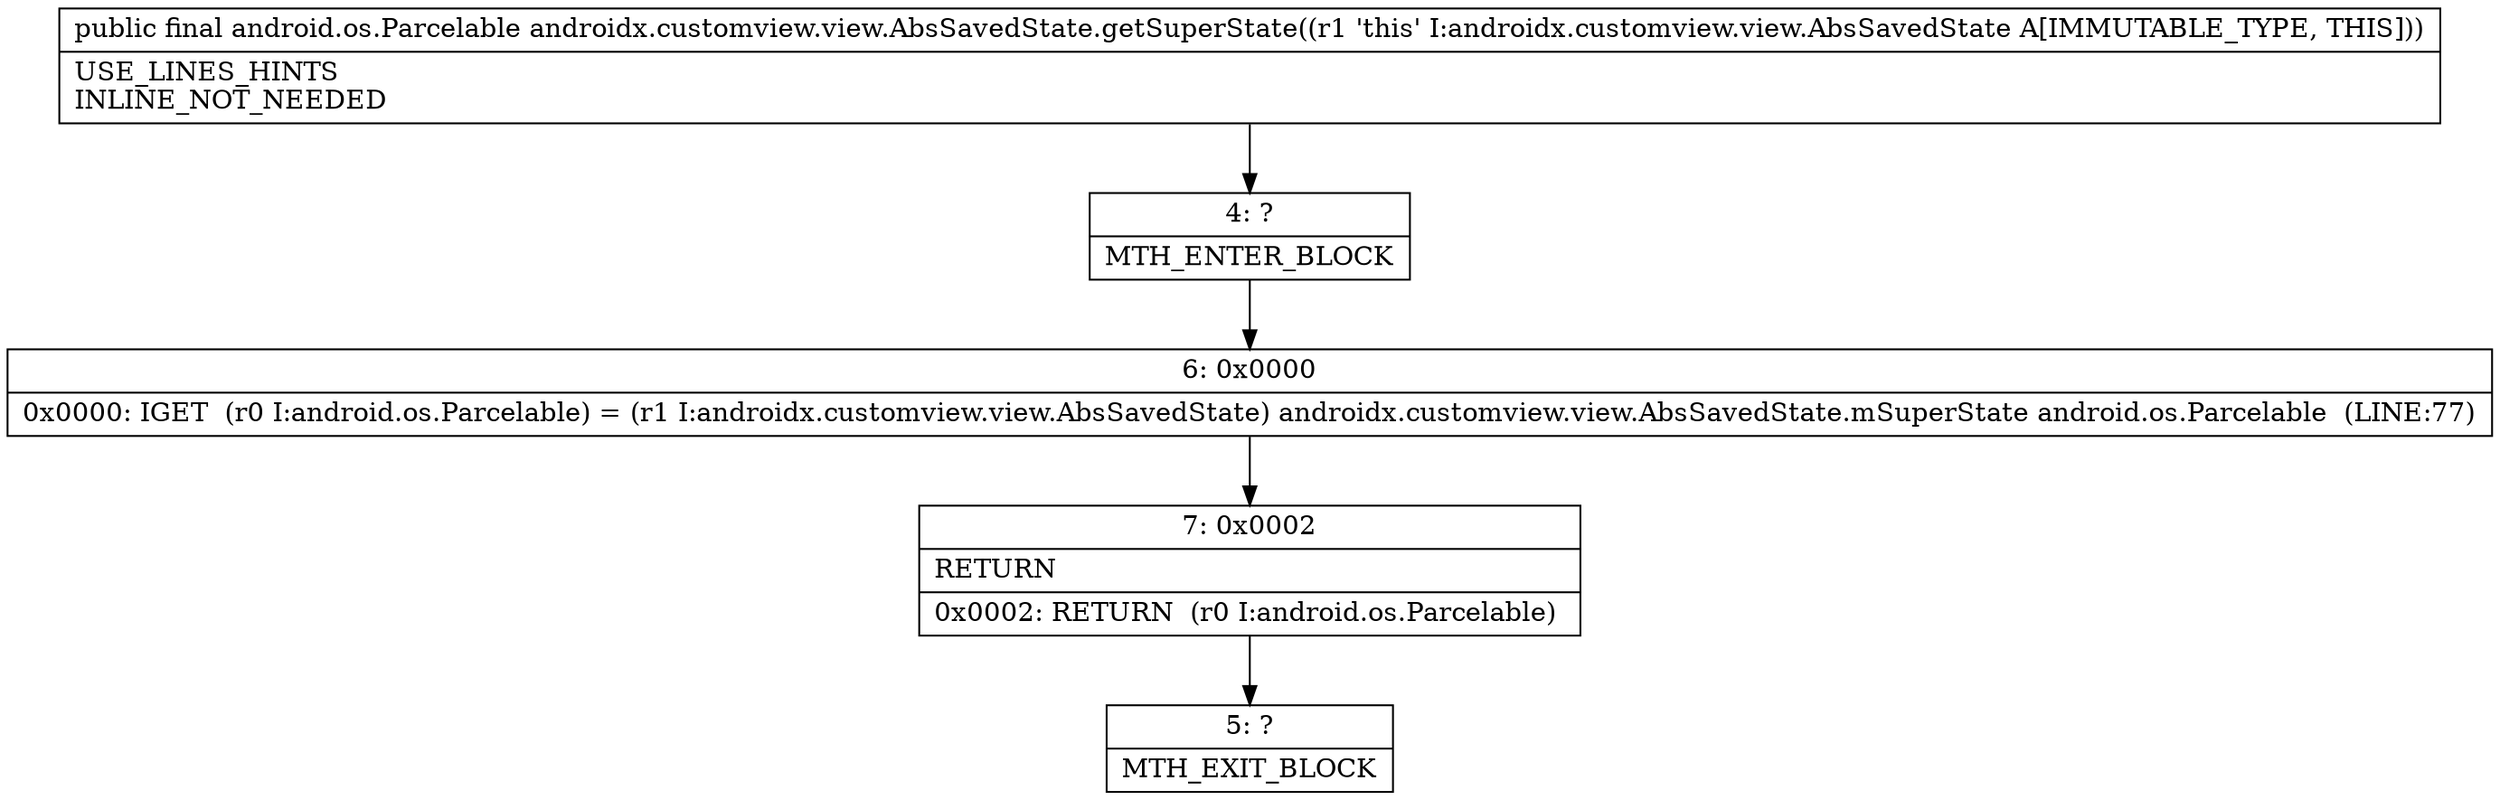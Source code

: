 digraph "CFG forandroidx.customview.view.AbsSavedState.getSuperState()Landroid\/os\/Parcelable;" {
Node_4 [shape=record,label="{4\:\ ?|MTH_ENTER_BLOCK\l}"];
Node_6 [shape=record,label="{6\:\ 0x0000|0x0000: IGET  (r0 I:android.os.Parcelable) = (r1 I:androidx.customview.view.AbsSavedState) androidx.customview.view.AbsSavedState.mSuperState android.os.Parcelable  (LINE:77)\l}"];
Node_7 [shape=record,label="{7\:\ 0x0002|RETURN\l|0x0002: RETURN  (r0 I:android.os.Parcelable) \l}"];
Node_5 [shape=record,label="{5\:\ ?|MTH_EXIT_BLOCK\l}"];
MethodNode[shape=record,label="{public final android.os.Parcelable androidx.customview.view.AbsSavedState.getSuperState((r1 'this' I:androidx.customview.view.AbsSavedState A[IMMUTABLE_TYPE, THIS]))  | USE_LINES_HINTS\lINLINE_NOT_NEEDED\l}"];
MethodNode -> Node_4;Node_4 -> Node_6;
Node_6 -> Node_7;
Node_7 -> Node_5;
}

